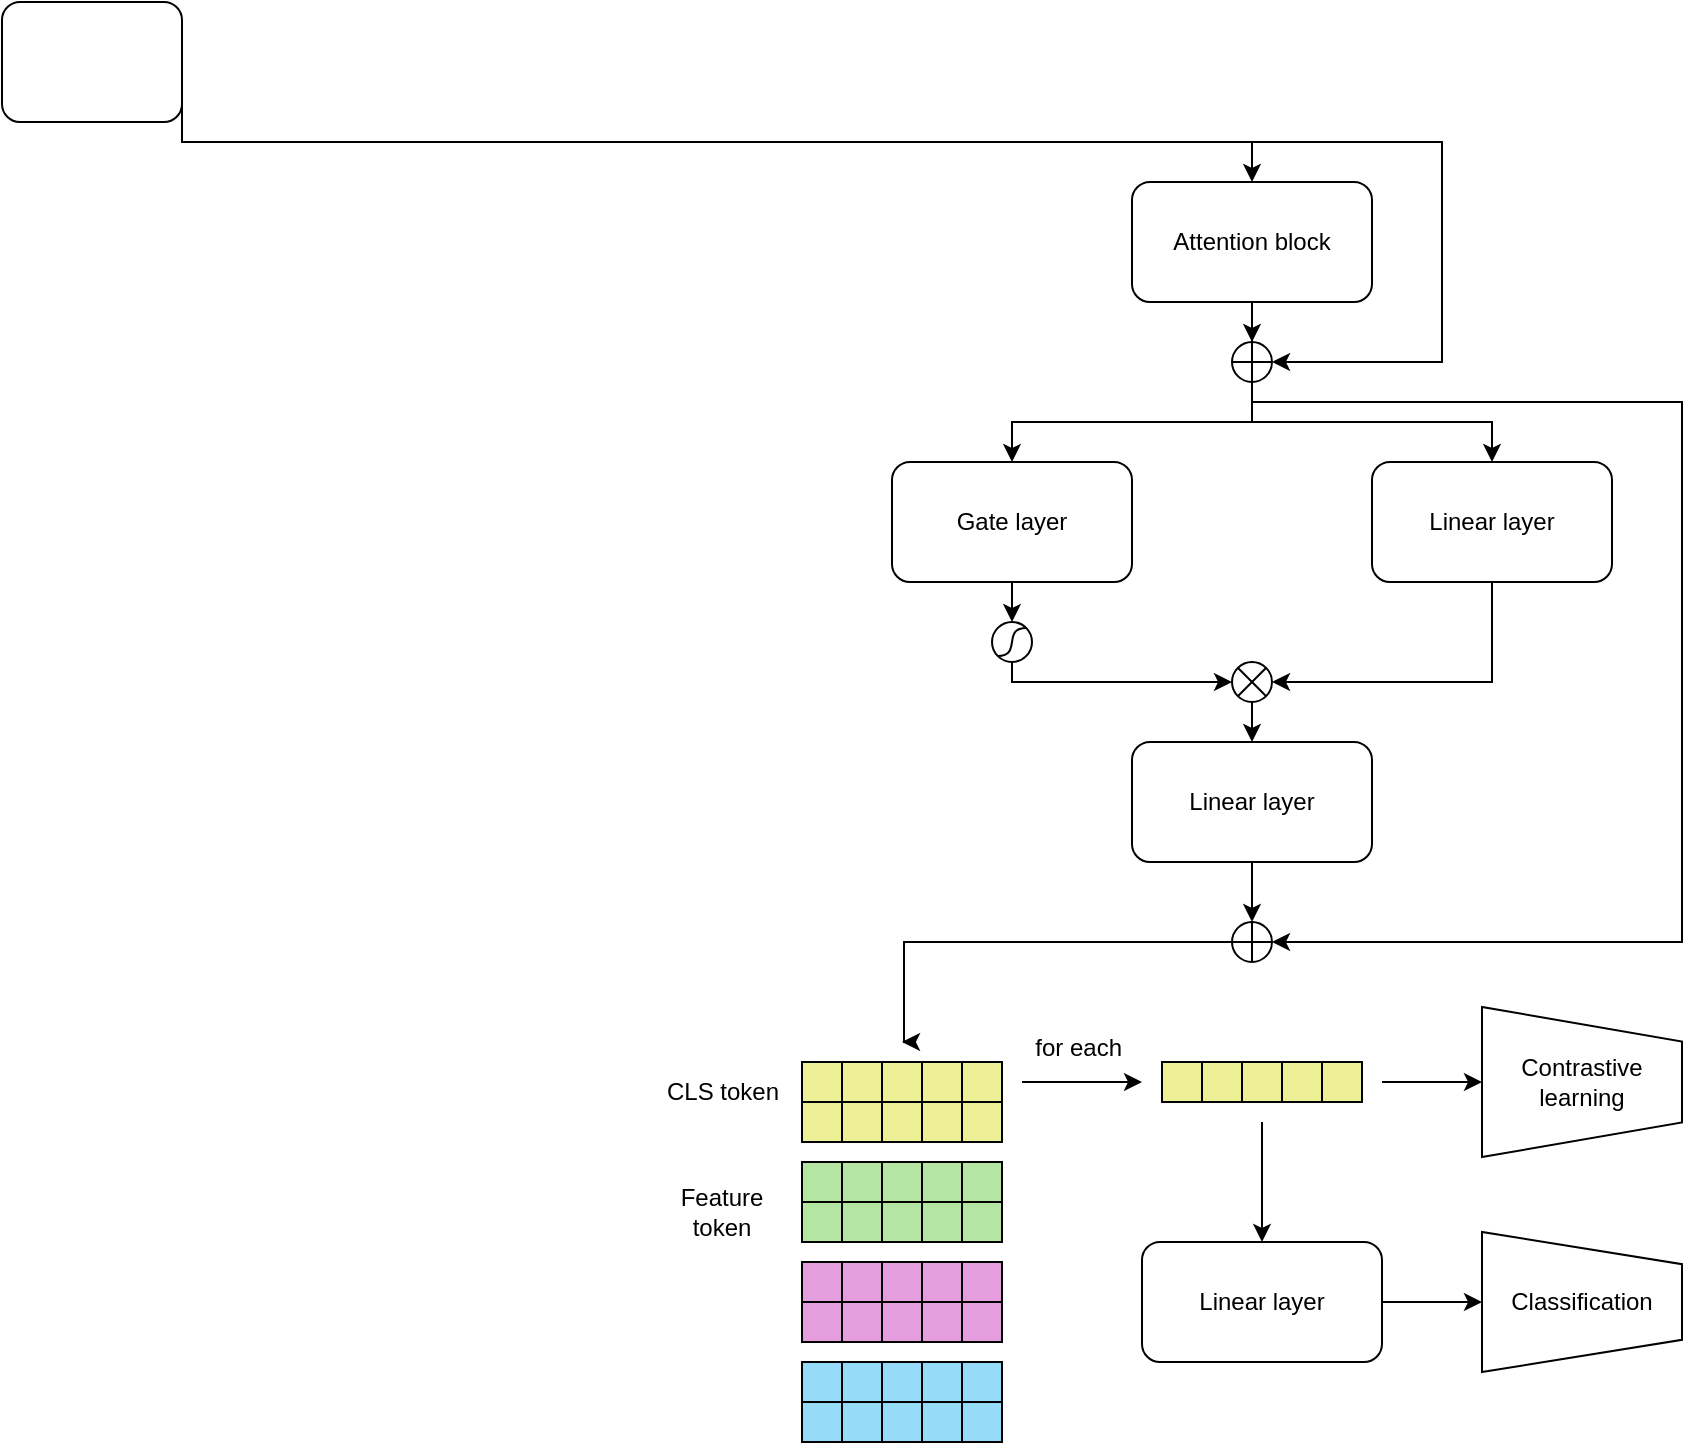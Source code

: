 <mxfile version="26.0.16">
  <diagram name="Page-1" id="VYNopzWsXOPkZ_Rhxfwm">
    <mxGraphModel dx="1843" dy="726" grid="1" gridSize="10" guides="1" tooltips="1" connect="1" arrows="1" fold="1" page="1" pageScale="1" pageWidth="850" pageHeight="1100" math="0" shadow="0">
      <root>
        <mxCell id="0" />
        <mxCell id="1" parent="0" />
        <mxCell id="lj117l4O_4laCSOWSe7Z-11" style="edgeStyle=none;rounded=0;orthogonalLoop=1;jettySize=auto;html=1;exitX=0.5;exitY=1;exitDx=0;exitDy=0;entryX=0.5;entryY=0;entryDx=0;entryDy=0;" edge="1" parent="1" source="lj117l4O_4laCSOWSe7Z-1" target="lj117l4O_4laCSOWSe7Z-10">
          <mxGeometry relative="1" as="geometry" />
        </mxCell>
        <mxCell id="lj117l4O_4laCSOWSe7Z-1" value="Attention block" style="rounded=1;whiteSpace=wrap;html=1;" vertex="1" parent="1">
          <mxGeometry x="365" y="170" width="120" height="60" as="geometry" />
        </mxCell>
        <mxCell id="lj117l4O_4laCSOWSe7Z-17" style="edgeStyle=orthogonalEdgeStyle;rounded=0;orthogonalLoop=1;jettySize=auto;html=1;exitX=0.5;exitY=1;exitDx=0;exitDy=0;entryX=1;entryY=0.5;entryDx=0;entryDy=0;" edge="1" parent="1" source="lj117l4O_4laCSOWSe7Z-2" target="lj117l4O_4laCSOWSe7Z-18">
          <mxGeometry relative="1" as="geometry">
            <mxPoint x="435.0" y="380" as="targetPoint" />
          </mxGeometry>
        </mxCell>
        <mxCell id="lj117l4O_4laCSOWSe7Z-2" value="Linear layer" style="rounded=1;whiteSpace=wrap;html=1;" vertex="1" parent="1">
          <mxGeometry x="485" y="310" width="120" height="60" as="geometry" />
        </mxCell>
        <mxCell id="lj117l4O_4laCSOWSe7Z-3" value="Gate layer" style="rounded=1;whiteSpace=wrap;html=1;" vertex="1" parent="1">
          <mxGeometry x="245" y="310" width="120" height="60" as="geometry" />
        </mxCell>
        <mxCell id="lj117l4O_4laCSOWSe7Z-20" style="edgeStyle=none;rounded=0;orthogonalLoop=1;jettySize=auto;html=1;exitX=0.5;exitY=1;exitDx=0;exitDy=0;entryX=0.5;entryY=0;entryDx=0;entryDy=0;" edge="1" parent="1" source="lj117l4O_4laCSOWSe7Z-4" target="lj117l4O_4laCSOWSe7Z-19">
          <mxGeometry relative="1" as="geometry" />
        </mxCell>
        <mxCell id="lj117l4O_4laCSOWSe7Z-4" value="Linear layer" style="rounded=1;whiteSpace=wrap;html=1;" vertex="1" parent="1">
          <mxGeometry x="365" y="450" width="120" height="60" as="geometry" />
        </mxCell>
        <mxCell id="lj117l4O_4laCSOWSe7Z-7" style="edgeStyle=orthogonalEdgeStyle;rounded=0;orthogonalLoop=1;jettySize=auto;html=1;exitX=1;exitY=0.5;exitDx=0;exitDy=0;entryX=0.5;entryY=0;entryDx=0;entryDy=0;" edge="1" parent="1" source="lj117l4O_4laCSOWSe7Z-6" target="lj117l4O_4laCSOWSe7Z-1">
          <mxGeometry relative="1" as="geometry">
            <Array as="points">
              <mxPoint x="-110" y="150" />
              <mxPoint x="425" y="150" />
            </Array>
          </mxGeometry>
        </mxCell>
        <mxCell id="lj117l4O_4laCSOWSe7Z-6" value="" style="rounded=1;whiteSpace=wrap;html=1;" vertex="1" parent="1">
          <mxGeometry x="-200" y="80" width="90" height="60" as="geometry" />
        </mxCell>
        <mxCell id="lj117l4O_4laCSOWSe7Z-9" value="" style="edgeStyle=orthogonalEdgeStyle;orthogonalLoop=1;jettySize=auto;html=1;rounded=0;entryX=1;entryY=0.5;entryDx=0;entryDy=0;" edge="1" parent="1" target="lj117l4O_4laCSOWSe7Z-10">
          <mxGeometry width="80" relative="1" as="geometry">
            <mxPoint x="425" y="150" as="sourcePoint" />
            <mxPoint x="510" y="210" as="targetPoint" />
            <Array as="points">
              <mxPoint x="425" y="150" />
              <mxPoint x="520" y="150" />
              <mxPoint x="520" y="260" />
            </Array>
          </mxGeometry>
        </mxCell>
        <mxCell id="lj117l4O_4laCSOWSe7Z-12" style="edgeStyle=orthogonalEdgeStyle;rounded=0;orthogonalLoop=1;jettySize=auto;html=1;exitX=0.5;exitY=1;exitDx=0;exitDy=0;entryX=0.5;entryY=0;entryDx=0;entryDy=0;" edge="1" parent="1" source="lj117l4O_4laCSOWSe7Z-10" target="lj117l4O_4laCSOWSe7Z-3">
          <mxGeometry relative="1" as="geometry">
            <Array as="points">
              <mxPoint x="425" y="290" />
              <mxPoint x="305" y="290" />
            </Array>
          </mxGeometry>
        </mxCell>
        <mxCell id="lj117l4O_4laCSOWSe7Z-10" value="" style="shape=orEllipse;perimeter=ellipsePerimeter;whiteSpace=wrap;html=1;backgroundOutline=1;" vertex="1" parent="1">
          <mxGeometry x="415" y="250" width="20" height="20" as="geometry" />
        </mxCell>
        <mxCell id="lj117l4O_4laCSOWSe7Z-13" value="" style="edgeStyle=orthogonalEdgeStyle;orthogonalLoop=1;jettySize=auto;html=1;rounded=0;entryX=0.5;entryY=0;entryDx=0;entryDy=0;" edge="1" parent="1" target="lj117l4O_4laCSOWSe7Z-2">
          <mxGeometry width="80" relative="1" as="geometry">
            <mxPoint x="420" y="290" as="sourcePoint" />
            <mxPoint x="480" y="240" as="targetPoint" />
            <Array as="points">
              <mxPoint x="430" y="290" />
              <mxPoint x="545" y="290" />
            </Array>
          </mxGeometry>
        </mxCell>
        <mxCell id="lj117l4O_4laCSOWSe7Z-22" style="edgeStyle=none;rounded=0;orthogonalLoop=1;jettySize=auto;html=1;exitX=0.5;exitY=1;exitDx=0;exitDy=0;entryX=0.5;entryY=0;entryDx=0;entryDy=0;" edge="1" parent="1" source="lj117l4O_4laCSOWSe7Z-18" target="lj117l4O_4laCSOWSe7Z-4">
          <mxGeometry relative="1" as="geometry" />
        </mxCell>
        <mxCell id="lj117l4O_4laCSOWSe7Z-18" value="" style="shape=sumEllipse;perimeter=ellipsePerimeter;whiteSpace=wrap;html=1;backgroundOutline=1;" vertex="1" parent="1">
          <mxGeometry x="415" y="410" width="20" height="20" as="geometry" />
        </mxCell>
        <mxCell id="lj117l4O_4laCSOWSe7Z-23" style="edgeStyle=orthogonalEdgeStyle;rounded=0;orthogonalLoop=1;jettySize=auto;html=1;" edge="1" parent="1">
          <mxGeometry relative="1" as="geometry">
            <mxPoint x="250" y="600" as="targetPoint" />
            <mxPoint x="410" y="550" as="sourcePoint" />
            <Array as="points">
              <mxPoint x="425" y="550" />
              <mxPoint x="251" y="550" />
              <mxPoint x="251" y="640" />
            </Array>
          </mxGeometry>
        </mxCell>
        <mxCell id="lj117l4O_4laCSOWSe7Z-19" value="" style="shape=orEllipse;perimeter=ellipsePerimeter;whiteSpace=wrap;html=1;backgroundOutline=1;" vertex="1" parent="1">
          <mxGeometry x="415" y="540" width="20" height="20" as="geometry" />
        </mxCell>
        <mxCell id="lj117l4O_4laCSOWSe7Z-21" value="" style="edgeStyle=orthogonalEdgeStyle;orthogonalLoop=1;jettySize=auto;html=1;rounded=0;entryX=1;entryY=0.5;entryDx=0;entryDy=0;" edge="1" parent="1" target="lj117l4O_4laCSOWSe7Z-19">
          <mxGeometry width="80" relative="1" as="geometry">
            <mxPoint x="425" y="240" as="sourcePoint" />
            <mxPoint x="480" y="440" as="targetPoint" />
            <Array as="points">
              <mxPoint x="425" y="280" />
              <mxPoint x="640" y="280" />
              <mxPoint x="640" y="550" />
            </Array>
          </mxGeometry>
        </mxCell>
        <mxCell id="lj117l4O_4laCSOWSe7Z-25" value="" style="edgeStyle=orthogonalEdgeStyle;rounded=0;orthogonalLoop=1;jettySize=auto;html=1;exitX=0.5;exitY=1;exitDx=0;exitDy=0;entryX=0.5;entryY=0;entryDx=0;entryDy=0;" edge="1" parent="1" source="lj117l4O_4laCSOWSe7Z-3" target="lj117l4O_4laCSOWSe7Z-79">
          <mxGeometry relative="1" as="geometry">
            <mxPoint x="305" y="340" as="sourcePoint" />
            <mxPoint x="305" y="350" as="targetPoint" />
          </mxGeometry>
        </mxCell>
        <mxCell id="lj117l4O_4laCSOWSe7Z-65" value="" style="rounded=0;whiteSpace=wrap;html=1;fillColor=#EEF098;strokeColor=#000000;" vertex="1" parent="1">
          <mxGeometry x="440" y="610" width="20" height="20" as="geometry" />
        </mxCell>
        <mxCell id="lj117l4O_4laCSOWSe7Z-66" value="" style="rounded=0;whiteSpace=wrap;html=1;fillColor=#EEF098;strokeColor=#000000;" vertex="1" parent="1">
          <mxGeometry x="420" y="610" width="20" height="20" as="geometry" />
        </mxCell>
        <mxCell id="lj117l4O_4laCSOWSe7Z-67" value="" style="rounded=0;whiteSpace=wrap;html=1;fillColor=#EEF098;strokeColor=#000000;" vertex="1" parent="1">
          <mxGeometry x="400" y="610" width="20" height="20" as="geometry" />
        </mxCell>
        <mxCell id="lj117l4O_4laCSOWSe7Z-68" value="" style="rounded=0;whiteSpace=wrap;html=1;fillColor=#EEF098;strokeColor=#000000;" vertex="1" parent="1">
          <mxGeometry x="380" y="610" width="20" height="20" as="geometry" />
        </mxCell>
        <mxCell id="lj117l4O_4laCSOWSe7Z-69" value="" style="rounded=0;whiteSpace=wrap;html=1;fillColor=#EEF098;strokeColor=#000000;" vertex="1" parent="1">
          <mxGeometry x="460" y="610" width="20" height="20" as="geometry" />
        </mxCell>
        <mxCell id="lj117l4O_4laCSOWSe7Z-71" value="" style="edgeStyle=none;orthogonalLoop=1;jettySize=auto;html=1;rounded=0;" edge="1" parent="1">
          <mxGeometry width="80" relative="1" as="geometry">
            <mxPoint x="310" y="620" as="sourcePoint" />
            <mxPoint x="370" y="620" as="targetPoint" />
            <Array as="points" />
          </mxGeometry>
        </mxCell>
        <mxCell id="lj117l4O_4laCSOWSe7Z-73" value="Contrastive learning" style="verticalLabelPosition=middle;verticalAlign=middle;html=1;shape=trapezoid;perimeter=trapezoidPerimeter;whiteSpace=wrap;size=0.23;arcSize=10;flipV=1;labelPosition=center;align=center;direction=south;" vertex="1" parent="1">
          <mxGeometry x="540" y="582.5" width="100" height="75" as="geometry" />
        </mxCell>
        <mxCell id="lj117l4O_4laCSOWSe7Z-74" value="Classification" style="verticalLabelPosition=middle;verticalAlign=middle;html=1;shape=trapezoid;perimeter=trapezoidPerimeter;whiteSpace=wrap;size=0.23;arcSize=10;flipV=1;labelPosition=center;align=center;direction=south;" vertex="1" parent="1">
          <mxGeometry x="540" y="695" width="100" height="70" as="geometry" />
        </mxCell>
        <mxCell id="lj117l4O_4laCSOWSe7Z-77" style="edgeStyle=none;rounded=0;orthogonalLoop=1;jettySize=auto;html=1;exitX=1;exitY=0.5;exitDx=0;exitDy=0;entryX=0.5;entryY=1;entryDx=0;entryDy=0;" edge="1" parent="1" source="lj117l4O_4laCSOWSe7Z-75" target="lj117l4O_4laCSOWSe7Z-74">
          <mxGeometry relative="1" as="geometry">
            <mxPoint x="520" y="730" as="targetPoint" />
          </mxGeometry>
        </mxCell>
        <mxCell id="lj117l4O_4laCSOWSe7Z-75" value="Linear layer" style="rounded=1;whiteSpace=wrap;html=1;" vertex="1" parent="1">
          <mxGeometry x="370" y="700" width="120" height="60" as="geometry" />
        </mxCell>
        <mxCell id="lj117l4O_4laCSOWSe7Z-76" value="" style="edgeStyle=none;orthogonalLoop=1;jettySize=auto;html=1;rounded=0;entryX=0.5;entryY=1;entryDx=0;entryDy=0;" edge="1" parent="1" target="lj117l4O_4laCSOWSe7Z-73">
          <mxGeometry width="80" relative="1" as="geometry">
            <mxPoint x="490" y="620" as="sourcePoint" />
            <mxPoint x="640" y="620" as="targetPoint" />
            <Array as="points" />
          </mxGeometry>
        </mxCell>
        <mxCell id="lj117l4O_4laCSOWSe7Z-80" style="edgeStyle=orthogonalEdgeStyle;rounded=0;orthogonalLoop=1;jettySize=auto;html=1;exitX=0.5;exitY=1;exitDx=0;exitDy=0;entryX=0;entryY=0.5;entryDx=0;entryDy=0;" edge="1" parent="1" source="lj117l4O_4laCSOWSe7Z-79" target="lj117l4O_4laCSOWSe7Z-18">
          <mxGeometry relative="1" as="geometry">
            <Array as="points">
              <mxPoint x="305" y="420" />
            </Array>
          </mxGeometry>
        </mxCell>
        <mxCell id="lj117l4O_4laCSOWSe7Z-79" value="" style="shape=stencil(tZTdbsMgDIWfhtuJH1Xb7ZRt78Fad0GjgIC26dvPCclUp0taTYkUIdkHPh8Chqkq1ToAk7xm6o1JKTjHEePzKNYpwDaX5ElHoz8tFCXl6L/hbHa5ZxhXQzS5VdU74684p/1UtfXOIcR4l4hypSNMG4dreVNgffkLiQLyD5Ah9iZLlsmPx7FPm3XAYiW/FDu4X9zvcmDqWKx1cIuBxf+xqsLM1OVW1d5H+Ir+6HZ/mtkba0sPzTgGa01IcKcvxk07buop+t3yD3kMun0BboRBPvjTlX9Bj/FlM+fw99yOsTBEWfU8QASlNLLEctAlLdooOv+iqD61Q8xPbHLmH3bLbu5Aly2Pb5f4AQ==);whiteSpace=wrap;html=1;" vertex="1" parent="1">
          <mxGeometry x="295" y="390" width="20" height="20" as="geometry" />
        </mxCell>
        <mxCell id="lj117l4O_4laCSOWSe7Z-81" value="for each&amp;nbsp;" style="text;html=1;align=center;verticalAlign=middle;whiteSpace=wrap;rounded=0;" vertex="1" parent="1">
          <mxGeometry x="270" y="568" width="140" height="70" as="geometry" />
        </mxCell>
        <mxCell id="lj117l4O_4laCSOWSe7Z-82" value="CLS token" style="text;html=1;align=center;verticalAlign=middle;resizable=0;points=[];autosize=1;strokeColor=none;fillColor=none;" vertex="1" parent="1">
          <mxGeometry x="120" y="610" width="80" height="30" as="geometry" />
        </mxCell>
        <mxCell id="lj117l4O_4laCSOWSe7Z-83" value="Feature token" style="text;html=1;align=center;verticalAlign=middle;whiteSpace=wrap;rounded=0;" vertex="1" parent="1">
          <mxGeometry x="130" y="670" width="60" height="30" as="geometry" />
        </mxCell>
        <mxCell id="lj117l4O_4laCSOWSe7Z-84" value="" style="rounded=0;whiteSpace=wrap;html=1;fillColor=#EEF098;strokeColor=#000000;" vertex="1" parent="1">
          <mxGeometry x="260" y="610" width="20" height="20" as="geometry" />
        </mxCell>
        <mxCell id="lj117l4O_4laCSOWSe7Z-85" value="" style="rounded=0;whiteSpace=wrap;html=1;fillColor=#EEF098;strokeColor=#000000;" vertex="1" parent="1">
          <mxGeometry x="240" y="610" width="20" height="20" as="geometry" />
        </mxCell>
        <mxCell id="lj117l4O_4laCSOWSe7Z-86" value="" style="rounded=0;whiteSpace=wrap;html=1;fillColor=#EEF098;strokeColor=#000000;" vertex="1" parent="1">
          <mxGeometry x="220" y="610" width="20" height="20" as="geometry" />
        </mxCell>
        <mxCell id="lj117l4O_4laCSOWSe7Z-87" value="" style="rounded=0;whiteSpace=wrap;html=1;fillColor=#EEF098;strokeColor=#000000;" vertex="1" parent="1">
          <mxGeometry x="200" y="610" width="20" height="20" as="geometry" />
        </mxCell>
        <mxCell id="lj117l4O_4laCSOWSe7Z-88" value="" style="rounded=0;whiteSpace=wrap;html=1;fillColor=#EEF098;strokeColor=#000000;" vertex="1" parent="1">
          <mxGeometry x="280" y="610" width="20" height="20" as="geometry" />
        </mxCell>
        <mxCell id="lj117l4O_4laCSOWSe7Z-89" value="" style="rounded=0;whiteSpace=wrap;html=1;fillColor=#EEF098;strokeColor=#000000;" vertex="1" parent="1">
          <mxGeometry x="260" y="630" width="20" height="20" as="geometry" />
        </mxCell>
        <mxCell id="lj117l4O_4laCSOWSe7Z-90" value="" style="rounded=0;whiteSpace=wrap;html=1;fillColor=#EEF098;strokeColor=#000000;" vertex="1" parent="1">
          <mxGeometry x="240" y="630" width="20" height="20" as="geometry" />
        </mxCell>
        <mxCell id="lj117l4O_4laCSOWSe7Z-91" value="" style="rounded=0;whiteSpace=wrap;html=1;fillColor=#EEF098;strokeColor=#000000;" vertex="1" parent="1">
          <mxGeometry x="220" y="630" width="20" height="20" as="geometry" />
        </mxCell>
        <mxCell id="lj117l4O_4laCSOWSe7Z-92" value="" style="rounded=0;whiteSpace=wrap;html=1;fillColor=#EEF098;strokeColor=#000000;" vertex="1" parent="1">
          <mxGeometry x="200" y="630" width="20" height="20" as="geometry" />
        </mxCell>
        <mxCell id="lj117l4O_4laCSOWSe7Z-93" value="" style="rounded=0;whiteSpace=wrap;html=1;fillColor=#EEF098;strokeColor=#000000;" vertex="1" parent="1">
          <mxGeometry x="280" y="630" width="20" height="20" as="geometry" />
        </mxCell>
        <mxCell id="lj117l4O_4laCSOWSe7Z-94" value="" style="rounded=0;whiteSpace=wrap;html=1;fillColor=#B4E5A2;strokeColor=#000000;" vertex="1" parent="1">
          <mxGeometry x="260" y="660" width="20" height="20" as="geometry" />
        </mxCell>
        <mxCell id="lj117l4O_4laCSOWSe7Z-95" value="" style="rounded=0;whiteSpace=wrap;html=1;fillColor=#B4E5A2;strokeColor=#000000;" vertex="1" parent="1">
          <mxGeometry x="240" y="660" width="20" height="20" as="geometry" />
        </mxCell>
        <mxCell id="lj117l4O_4laCSOWSe7Z-96" value="" style="rounded=0;whiteSpace=wrap;html=1;fillColor=#B4E5A2;strokeColor=#000000;" vertex="1" parent="1">
          <mxGeometry x="220" y="660" width="20" height="20" as="geometry" />
        </mxCell>
        <mxCell id="lj117l4O_4laCSOWSe7Z-97" value="" style="rounded=0;whiteSpace=wrap;html=1;fillColor=#B4E5A2;strokeColor=#000000;" vertex="1" parent="1">
          <mxGeometry x="200" y="660" width="20" height="20" as="geometry" />
        </mxCell>
        <mxCell id="lj117l4O_4laCSOWSe7Z-98" value="" style="rounded=0;whiteSpace=wrap;html=1;fillColor=#B4E5A2;strokeColor=#000000;" vertex="1" parent="1">
          <mxGeometry x="280" y="660" width="20" height="20" as="geometry" />
        </mxCell>
        <mxCell id="lj117l4O_4laCSOWSe7Z-99" value="" style="rounded=0;whiteSpace=wrap;html=1;fillColor=#B4E5A2;strokeColor=#000000;" vertex="1" parent="1">
          <mxGeometry x="260" y="680" width="20" height="20" as="geometry" />
        </mxCell>
        <mxCell id="lj117l4O_4laCSOWSe7Z-100" value="" style="rounded=0;whiteSpace=wrap;html=1;fillColor=#B4E5A2;strokeColor=#000000;" vertex="1" parent="1">
          <mxGeometry x="240" y="680" width="20" height="20" as="geometry" />
        </mxCell>
        <mxCell id="lj117l4O_4laCSOWSe7Z-101" value="" style="rounded=0;whiteSpace=wrap;html=1;fillColor=#B4E5A2;strokeColor=#000000;" vertex="1" parent="1">
          <mxGeometry x="220" y="680" width="20" height="20" as="geometry" />
        </mxCell>
        <mxCell id="lj117l4O_4laCSOWSe7Z-102" value="" style="rounded=0;whiteSpace=wrap;html=1;fillColor=#B4E5A2;strokeColor=#000000;" vertex="1" parent="1">
          <mxGeometry x="200" y="680" width="20" height="20" as="geometry" />
        </mxCell>
        <mxCell id="lj117l4O_4laCSOWSe7Z-103" value="" style="rounded=0;whiteSpace=wrap;html=1;fillColor=#B4E5A2;strokeColor=#000000;" vertex="1" parent="1">
          <mxGeometry x="280" y="680" width="20" height="20" as="geometry" />
        </mxCell>
        <mxCell id="lj117l4O_4laCSOWSe7Z-104" value="" style="rounded=0;whiteSpace=wrap;html=1;fillColor=#E59EDD;strokeColor=#000000;" vertex="1" parent="1">
          <mxGeometry x="260" y="710" width="20" height="20" as="geometry" />
        </mxCell>
        <mxCell id="lj117l4O_4laCSOWSe7Z-105" value="" style="rounded=0;whiteSpace=wrap;html=1;fillColor=#E59EDD;strokeColor=#000000;" vertex="1" parent="1">
          <mxGeometry x="240" y="710" width="20" height="20" as="geometry" />
        </mxCell>
        <mxCell id="lj117l4O_4laCSOWSe7Z-106" value="" style="rounded=0;whiteSpace=wrap;html=1;fillColor=#E59EDD;strokeColor=#000000;" vertex="1" parent="1">
          <mxGeometry x="220" y="710" width="20" height="20" as="geometry" />
        </mxCell>
        <mxCell id="lj117l4O_4laCSOWSe7Z-107" value="" style="rounded=0;whiteSpace=wrap;html=1;fillColor=#E59EDD;strokeColor=#000000;" vertex="1" parent="1">
          <mxGeometry x="200" y="710" width="20" height="20" as="geometry" />
        </mxCell>
        <mxCell id="lj117l4O_4laCSOWSe7Z-108" value="" style="rounded=0;whiteSpace=wrap;html=1;fillColor=#E59EDD;strokeColor=#000000;" vertex="1" parent="1">
          <mxGeometry x="280" y="710" width="20" height="20" as="geometry" />
        </mxCell>
        <mxCell id="lj117l4O_4laCSOWSe7Z-109" value="" style="rounded=0;whiteSpace=wrap;html=1;fillColor=#E59EDD;strokeColor=#000000;" vertex="1" parent="1">
          <mxGeometry x="260" y="730" width="20" height="20" as="geometry" />
        </mxCell>
        <mxCell id="lj117l4O_4laCSOWSe7Z-110" value="" style="rounded=0;whiteSpace=wrap;html=1;fillColor=#E59EDD;strokeColor=#000000;" vertex="1" parent="1">
          <mxGeometry x="240" y="730" width="20" height="20" as="geometry" />
        </mxCell>
        <mxCell id="lj117l4O_4laCSOWSe7Z-111" value="" style="rounded=0;whiteSpace=wrap;html=1;fillColor=#E59EDD;strokeColor=#000000;" vertex="1" parent="1">
          <mxGeometry x="220" y="730" width="20" height="20" as="geometry" />
        </mxCell>
        <mxCell id="lj117l4O_4laCSOWSe7Z-112" value="" style="rounded=0;whiteSpace=wrap;html=1;fillColor=#E59EDD;strokeColor=#000000;" vertex="1" parent="1">
          <mxGeometry x="200" y="730" width="20" height="20" as="geometry" />
        </mxCell>
        <mxCell id="lj117l4O_4laCSOWSe7Z-113" value="" style="rounded=0;whiteSpace=wrap;html=1;fillColor=#E59EDD;strokeColor=#000000;" vertex="1" parent="1">
          <mxGeometry x="280" y="730" width="20" height="20" as="geometry" />
        </mxCell>
        <mxCell id="lj117l4O_4laCSOWSe7Z-114" value="" style="rounded=0;whiteSpace=wrap;html=1;fillColor=#96DCF8;strokeColor=#000000;" vertex="1" parent="1">
          <mxGeometry x="260" y="760" width="20" height="20" as="geometry" />
        </mxCell>
        <mxCell id="lj117l4O_4laCSOWSe7Z-115" value="" style="rounded=0;whiteSpace=wrap;html=1;fillColor=#96DCF8;strokeColor=#000000;" vertex="1" parent="1">
          <mxGeometry x="240" y="760" width="20" height="20" as="geometry" />
        </mxCell>
        <mxCell id="lj117l4O_4laCSOWSe7Z-116" value="" style="rounded=0;whiteSpace=wrap;html=1;fillColor=#96DCF8;strokeColor=#000000;" vertex="1" parent="1">
          <mxGeometry x="220" y="760" width="20" height="20" as="geometry" />
        </mxCell>
        <mxCell id="lj117l4O_4laCSOWSe7Z-117" value="" style="rounded=0;whiteSpace=wrap;html=1;fillColor=#96DCF8;strokeColor=#000000;" vertex="1" parent="1">
          <mxGeometry x="200" y="760" width="20" height="20" as="geometry" />
        </mxCell>
        <mxCell id="lj117l4O_4laCSOWSe7Z-118" value="" style="rounded=0;whiteSpace=wrap;html=1;fillColor=#96DCF8;strokeColor=#000000;" vertex="1" parent="1">
          <mxGeometry x="280" y="760" width="20" height="20" as="geometry" />
        </mxCell>
        <mxCell id="lj117l4O_4laCSOWSe7Z-119" value="" style="rounded=0;whiteSpace=wrap;html=1;fillColor=#96DCF8;strokeColor=#000000;" vertex="1" parent="1">
          <mxGeometry x="260" y="780" width="20" height="20" as="geometry" />
        </mxCell>
        <mxCell id="lj117l4O_4laCSOWSe7Z-120" value="" style="rounded=0;whiteSpace=wrap;html=1;fillColor=#96DCF8;strokeColor=#000000;" vertex="1" parent="1">
          <mxGeometry x="240" y="780" width="20" height="20" as="geometry" />
        </mxCell>
        <mxCell id="lj117l4O_4laCSOWSe7Z-121" value="" style="rounded=0;whiteSpace=wrap;html=1;fillColor=#96DCF8;strokeColor=#000000;" vertex="1" parent="1">
          <mxGeometry x="220" y="780" width="20" height="20" as="geometry" />
        </mxCell>
        <mxCell id="lj117l4O_4laCSOWSe7Z-122" value="" style="rounded=0;whiteSpace=wrap;html=1;fillColor=#96DCF8;strokeColor=#000000;" vertex="1" parent="1">
          <mxGeometry x="200" y="780" width="20" height="20" as="geometry" />
        </mxCell>
        <mxCell id="lj117l4O_4laCSOWSe7Z-123" value="" style="rounded=0;whiteSpace=wrap;html=1;fillColor=#96DCF8;strokeColor=#000000;" vertex="1" parent="1">
          <mxGeometry x="280" y="780" width="20" height="20" as="geometry" />
        </mxCell>
        <mxCell id="lj117l4O_4laCSOWSe7Z-124" value="" style="edgeStyle=none;orthogonalLoop=1;jettySize=auto;html=1;rounded=0;entryX=0.5;entryY=0;entryDx=0;entryDy=0;" edge="1" parent="1" target="lj117l4O_4laCSOWSe7Z-75">
          <mxGeometry width="80" relative="1" as="geometry">
            <mxPoint x="430" y="640" as="sourcePoint" />
            <mxPoint x="460" y="610" as="targetPoint" />
            <Array as="points" />
          </mxGeometry>
        </mxCell>
      </root>
    </mxGraphModel>
  </diagram>
</mxfile>
